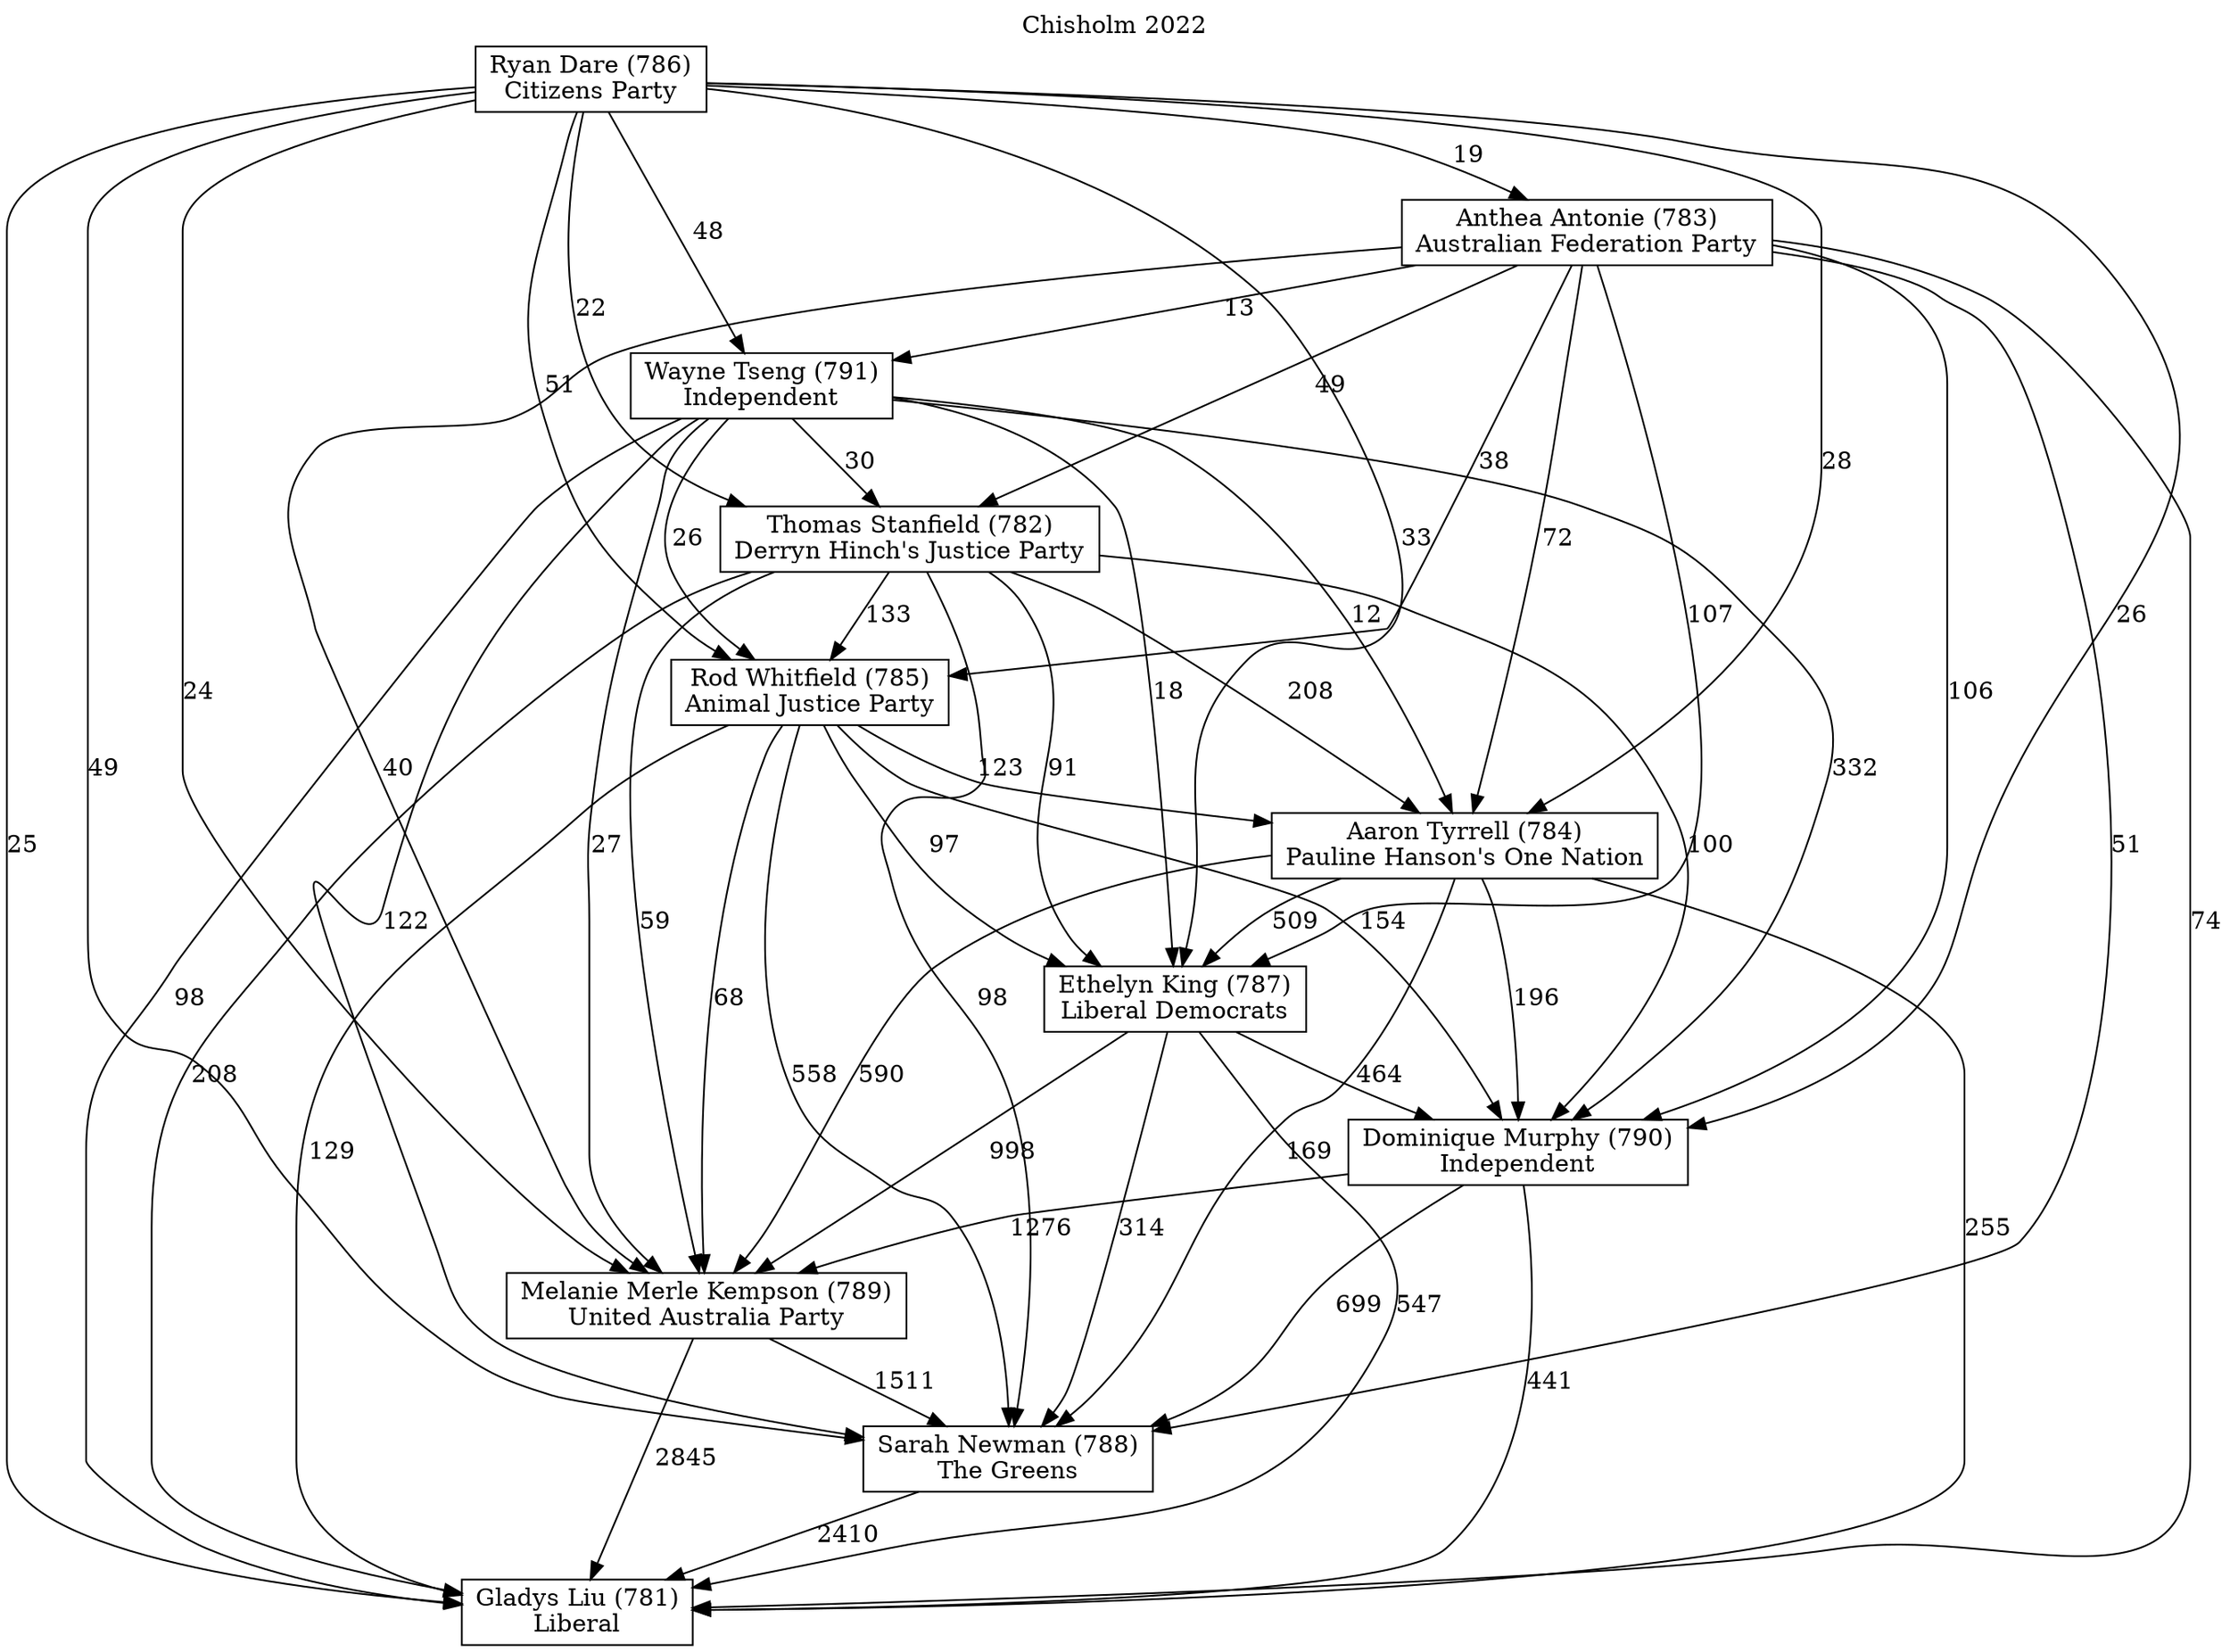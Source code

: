 // House preference flow
digraph "Gladys Liu (781)_Chisholm_2022" {
	graph [label="Chisholm 2022" labelloc=t mclimit=2]
	node [shape=box]
	"Gladys Liu (781)" [label="Gladys Liu (781)
Liberal"]
	"Sarah Newman (788)" [label="Sarah Newman (788)
The Greens"]
	"Melanie Merle Kempson (789)" [label="Melanie Merle Kempson (789)
United Australia Party"]
	"Dominique Murphy (790)" [label="Dominique Murphy (790)
Independent"]
	"Ethelyn King (787)" [label="Ethelyn King (787)
Liberal Democrats"]
	"Aaron Tyrrell (784)" [label="Aaron Tyrrell (784)
Pauline Hanson's One Nation"]
	"Rod Whitfield (785)" [label="Rod Whitfield (785)
Animal Justice Party"]
	"Thomas Stanfield (782)" [label="Thomas Stanfield (782)
Derryn Hinch's Justice Party"]
	"Wayne Tseng (791)" [label="Wayne Tseng (791)
Independent"]
	"Anthea Antonie (783)" [label="Anthea Antonie (783)
Australian Federation Party"]
	"Ryan Dare (786)" [label="Ryan Dare (786)
Citizens Party"]
	"Sarah Newman (788)" -> "Gladys Liu (781)" [label=2410]
	"Melanie Merle Kempson (789)" -> "Sarah Newman (788)" [label=1511]
	"Dominique Murphy (790)" -> "Melanie Merle Kempson (789)" [label=1276]
	"Ethelyn King (787)" -> "Dominique Murphy (790)" [label=464]
	"Aaron Tyrrell (784)" -> "Ethelyn King (787)" [label=509]
	"Rod Whitfield (785)" -> "Aaron Tyrrell (784)" [label=123]
	"Thomas Stanfield (782)" -> "Rod Whitfield (785)" [label=133]
	"Wayne Tseng (791)" -> "Thomas Stanfield (782)" [label=30]
	"Anthea Antonie (783)" -> "Wayne Tseng (791)" [label=13]
	"Ryan Dare (786)" -> "Anthea Antonie (783)" [label=19]
	"Melanie Merle Kempson (789)" -> "Gladys Liu (781)" [label=2845]
	"Dominique Murphy (790)" -> "Gladys Liu (781)" [label=441]
	"Ethelyn King (787)" -> "Gladys Liu (781)" [label=547]
	"Aaron Tyrrell (784)" -> "Gladys Liu (781)" [label=255]
	"Rod Whitfield (785)" -> "Gladys Liu (781)" [label=129]
	"Thomas Stanfield (782)" -> "Gladys Liu (781)" [label=208]
	"Wayne Tseng (791)" -> "Gladys Liu (781)" [label=98]
	"Anthea Antonie (783)" -> "Gladys Liu (781)" [label=74]
	"Ryan Dare (786)" -> "Gladys Liu (781)" [label=25]
	"Ryan Dare (786)" -> "Wayne Tseng (791)" [label=48]
	"Anthea Antonie (783)" -> "Thomas Stanfield (782)" [label=49]
	"Ryan Dare (786)" -> "Thomas Stanfield (782)" [label=22]
	"Wayne Tseng (791)" -> "Rod Whitfield (785)" [label=26]
	"Anthea Antonie (783)" -> "Rod Whitfield (785)" [label=38]
	"Ryan Dare (786)" -> "Rod Whitfield (785)" [label=51]
	"Thomas Stanfield (782)" -> "Aaron Tyrrell (784)" [label=208]
	"Wayne Tseng (791)" -> "Aaron Tyrrell (784)" [label=12]
	"Anthea Antonie (783)" -> "Aaron Tyrrell (784)" [label=72]
	"Ryan Dare (786)" -> "Aaron Tyrrell (784)" [label=28]
	"Rod Whitfield (785)" -> "Ethelyn King (787)" [label=97]
	"Thomas Stanfield (782)" -> "Ethelyn King (787)" [label=91]
	"Wayne Tseng (791)" -> "Ethelyn King (787)" [label=18]
	"Anthea Antonie (783)" -> "Ethelyn King (787)" [label=107]
	"Ryan Dare (786)" -> "Ethelyn King (787)" [label=33]
	"Aaron Tyrrell (784)" -> "Dominique Murphy (790)" [label=196]
	"Rod Whitfield (785)" -> "Dominique Murphy (790)" [label=154]
	"Thomas Stanfield (782)" -> "Dominique Murphy (790)" [label=100]
	"Wayne Tseng (791)" -> "Dominique Murphy (790)" [label=332]
	"Anthea Antonie (783)" -> "Dominique Murphy (790)" [label=106]
	"Ryan Dare (786)" -> "Dominique Murphy (790)" [label=26]
	"Ethelyn King (787)" -> "Melanie Merle Kempson (789)" [label=998]
	"Aaron Tyrrell (784)" -> "Melanie Merle Kempson (789)" [label=590]
	"Rod Whitfield (785)" -> "Melanie Merle Kempson (789)" [label=68]
	"Thomas Stanfield (782)" -> "Melanie Merle Kempson (789)" [label=59]
	"Wayne Tseng (791)" -> "Melanie Merle Kempson (789)" [label=27]
	"Anthea Antonie (783)" -> "Melanie Merle Kempson (789)" [label=40]
	"Ryan Dare (786)" -> "Melanie Merle Kempson (789)" [label=24]
	"Dominique Murphy (790)" -> "Sarah Newman (788)" [label=699]
	"Ethelyn King (787)" -> "Sarah Newman (788)" [label=314]
	"Aaron Tyrrell (784)" -> "Sarah Newman (788)" [label=169]
	"Rod Whitfield (785)" -> "Sarah Newman (788)" [label=558]
	"Thomas Stanfield (782)" -> "Sarah Newman (788)" [label=98]
	"Wayne Tseng (791)" -> "Sarah Newman (788)" [label=122]
	"Anthea Antonie (783)" -> "Sarah Newman (788)" [label=51]
	"Ryan Dare (786)" -> "Sarah Newman (788)" [label=49]
}
